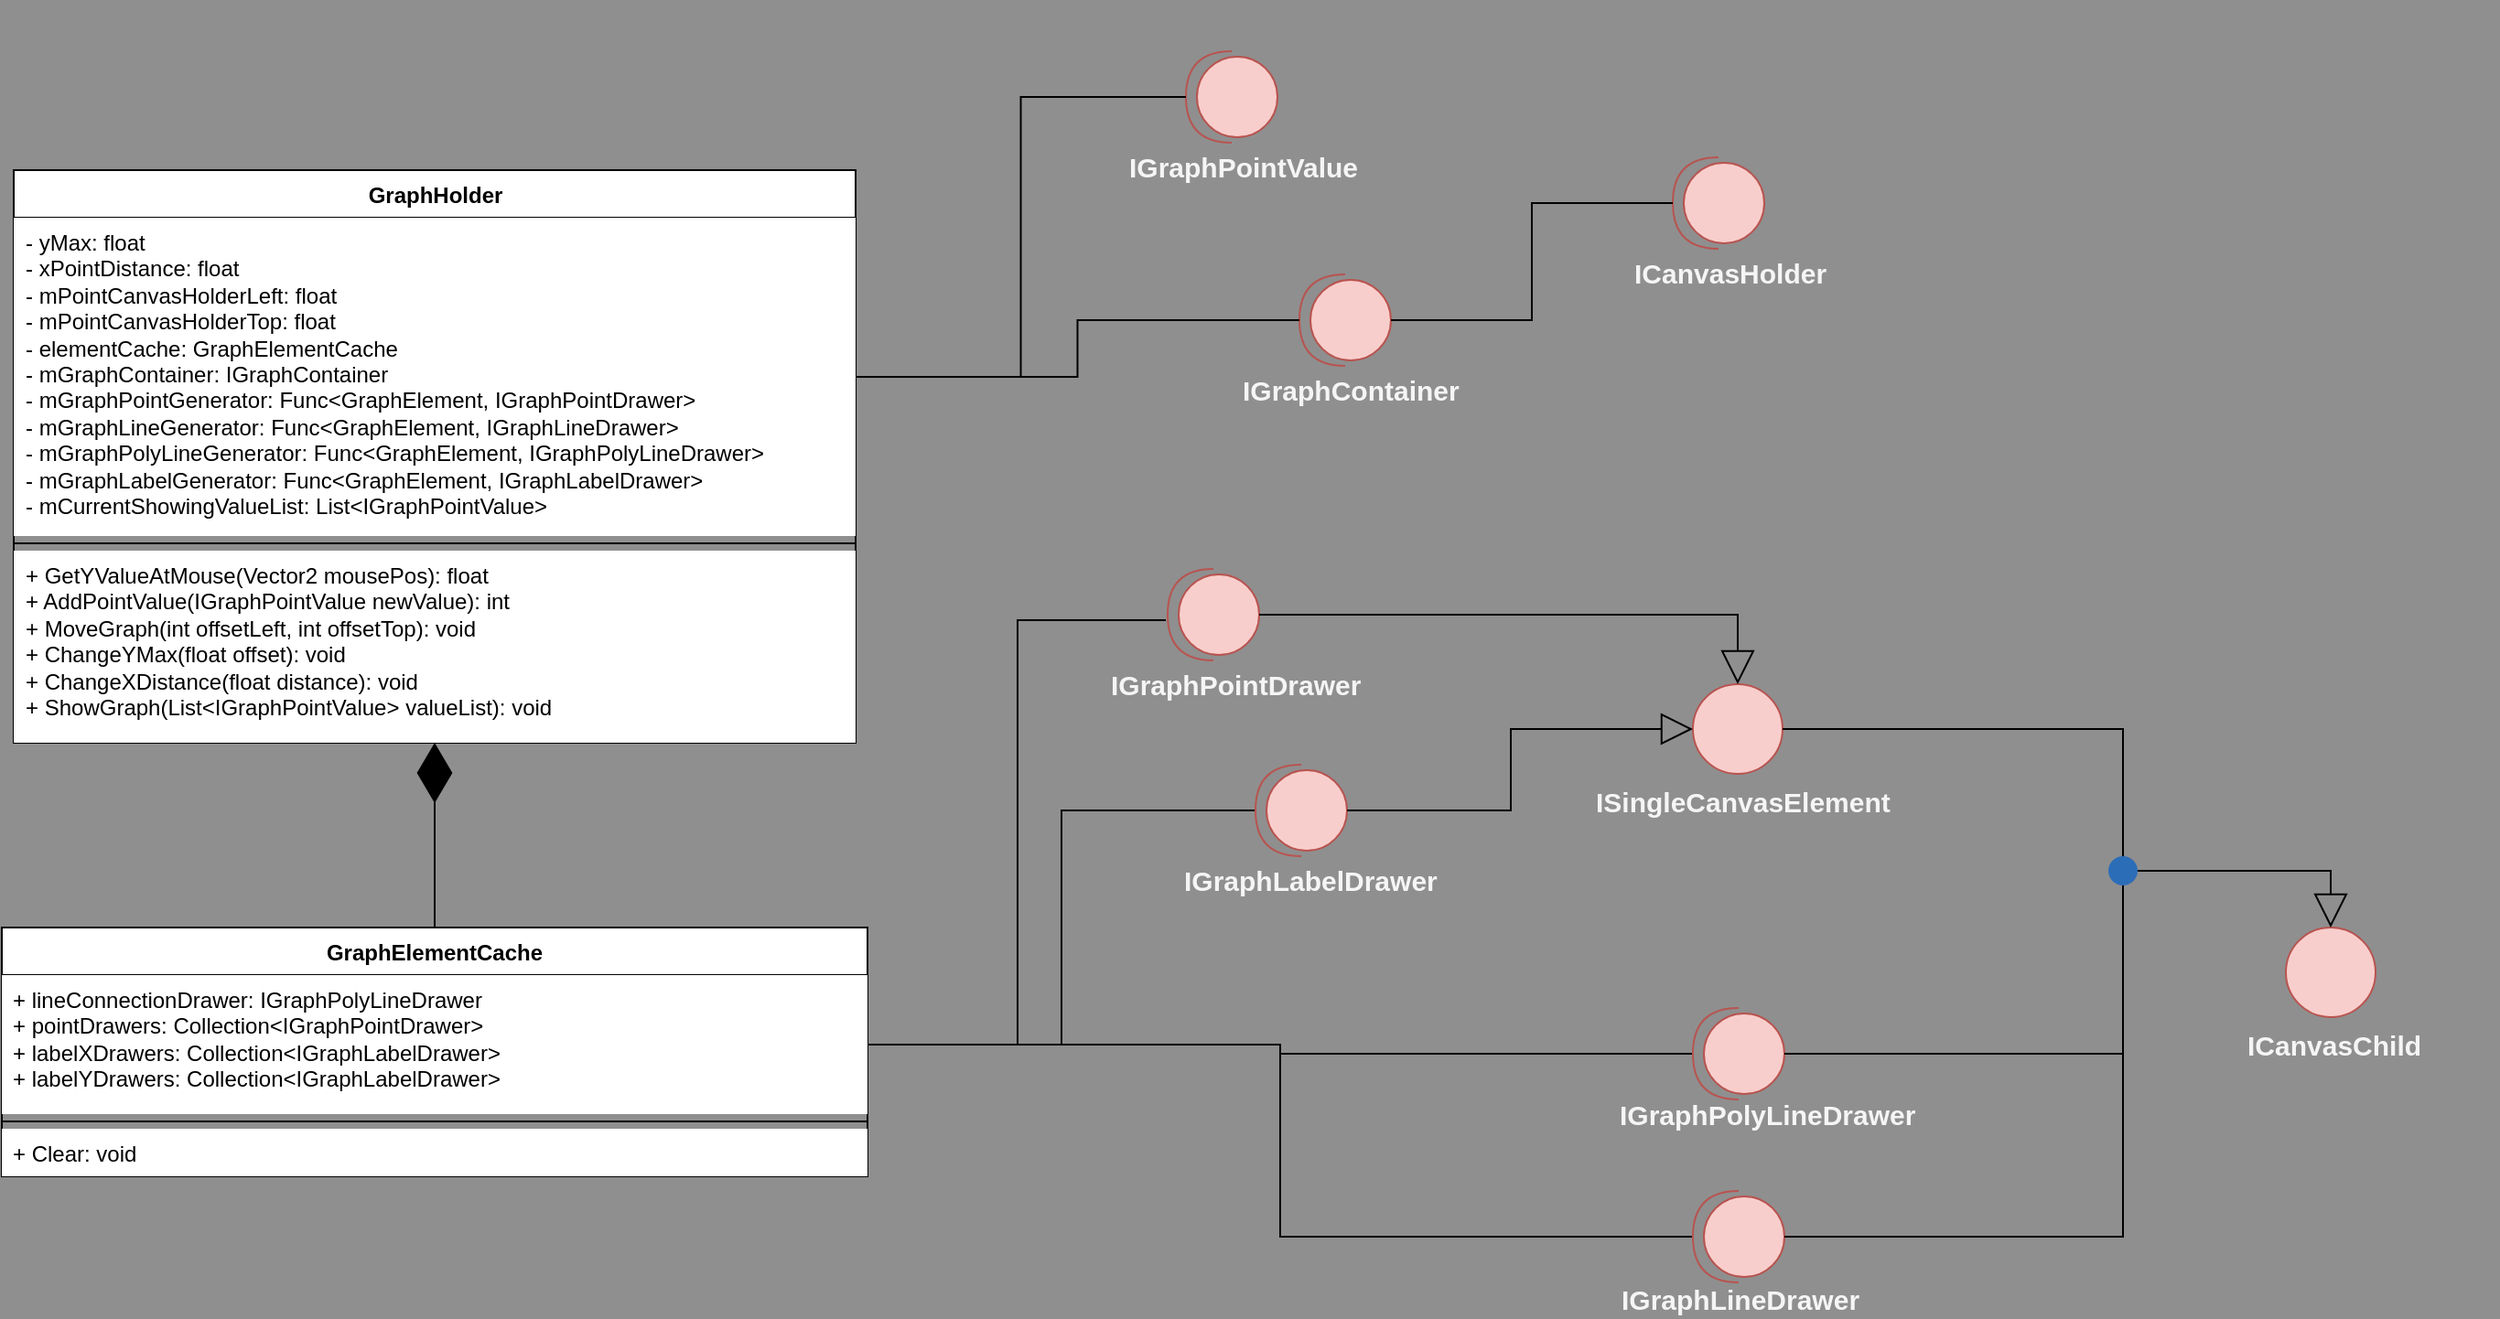 <mxfile version="24.0.4" type="device">
  <diagram name="Trang-1" id="xvz1ReZ2tM53OjO6JQbk">
    <mxGraphModel dx="1569" dy="1183" grid="0" gridSize="10" guides="1" tooltips="1" connect="1" arrows="1" fold="1" page="1" pageScale="1" pageWidth="827" pageHeight="1169" background="#8F8F8F" math="0" shadow="0">
      <root>
        <mxCell id="0" />
        <mxCell id="1" parent="0" />
        <mxCell id="EB4NUrmAaQEpQNcFC3FO-2" value="GraphHolder" style="swimlane;fontStyle=1;align=center;verticalAlign=top;childLayout=stackLayout;horizontal=1;startSize=26;horizontalStack=0;resizeParent=1;resizeParentMax=0;resizeLast=0;collapsible=1;marginBottom=0;whiteSpace=wrap;html=1;" parent="1" vertex="1">
          <mxGeometry x="20.5" y="215" width="460" height="313" as="geometry" />
        </mxCell>
        <mxCell id="EB4NUrmAaQEpQNcFC3FO-3" value="&lt;div&gt;- yMax: float&lt;/div&gt;&lt;div&gt;- xPointDistance: float&lt;/div&gt;&lt;div&gt;- mPointCanvasHolderLeft: float&lt;/div&gt;&lt;div&gt;- mPointCanvasHolderTop: float&lt;/div&gt;- elementCache: GraphElementCache&lt;div&gt;- mGraphContainer:&amp;nbsp;IGraphContainer&lt;/div&gt;&lt;div&gt;- mGraphPointGenerator:&amp;nbsp;Func&amp;lt;GraphElement, IGraphPointDrawer&amp;gt;&lt;/div&gt;&lt;div&gt;- mGraphLineGenerator:&amp;nbsp;Func&amp;lt;GraphElement, IGraphLineDrawer&amp;gt;&lt;/div&gt;&lt;div&gt;- mGraphPolyLineGenerator: Func&amp;lt;GraphElement, IGraphPolyLineDrawer&amp;gt;&amp;nbsp;&lt;/div&gt;&lt;div&gt;- mGraphLabelGenerator:&amp;nbsp;Func&amp;lt;GraphElement, IGraphLabelDrawer&amp;gt;&lt;/div&gt;&lt;div&gt;- mCurrentShowingValueList:&amp;nbsp;List&amp;lt;IGraphPointValue&amp;gt;&lt;/div&gt;" style="text;align=left;verticalAlign=top;spacingLeft=4;spacingRight=4;overflow=hidden;rotatable=0;points=[[0,0.5],[1,0.5]];portConstraint=eastwest;whiteSpace=wrap;html=1;fillColor=default;" parent="EB4NUrmAaQEpQNcFC3FO-2" vertex="1">
          <mxGeometry y="26" width="460" height="174" as="geometry" />
        </mxCell>
        <mxCell id="EB4NUrmAaQEpQNcFC3FO-4" value="" style="line;strokeWidth=1;fillColor=none;align=left;verticalAlign=middle;spacingTop=-1;spacingLeft=3;spacingRight=3;rotatable=0;labelPosition=right;points=[];portConstraint=eastwest;strokeColor=inherit;" parent="EB4NUrmAaQEpQNcFC3FO-2" vertex="1">
          <mxGeometry y="200" width="460" height="8" as="geometry" />
        </mxCell>
        <mxCell id="EB4NUrmAaQEpQNcFC3FO-5" value="+ GetYValueAtMouse(Vector2 mousePos): float&amp;nbsp;&lt;div&gt;+ AddPointValue(IGraphPointValue&amp;nbsp;newValue): int&lt;/div&gt;&lt;div&gt;+&amp;nbsp;MoveGraph(int offsetLeft, int offsetTop): void&lt;/div&gt;&lt;div&gt;+ ChangeYMax(float offset): void&lt;/div&gt;&lt;div&gt;+ ChangeXDistance(float distance): void&lt;/div&gt;&lt;div&gt;+&amp;nbsp;ShowGraph(List&amp;lt;IGraphPointValue&amp;gt; valueList): void&lt;/div&gt;" style="text;align=left;verticalAlign=top;spacingLeft=4;spacingRight=4;overflow=hidden;rotatable=0;points=[[0,0.5],[1,0.5]];portConstraint=eastwest;whiteSpace=wrap;html=1;fillColor=default;" parent="EB4NUrmAaQEpQNcFC3FO-2" vertex="1">
          <mxGeometry y="208" width="460" height="105" as="geometry" />
        </mxCell>
        <mxCell id="EB4NUrmAaQEpQNcFC3FO-14" style="edgeStyle=orthogonalEdgeStyle;rounded=0;orthogonalLoop=1;jettySize=auto;html=1;entryX=0.5;entryY=1;entryDx=0;entryDy=0;endArrow=diamondThin;endFill=1;jumpSize=14;endSize=30;strokeColor=#000000;" parent="1" source="EB4NUrmAaQEpQNcFC3FO-10" target="EB4NUrmAaQEpQNcFC3FO-2" edge="1">
          <mxGeometry relative="1" as="geometry" />
        </mxCell>
        <mxCell id="EB4NUrmAaQEpQNcFC3FO-10" value="GraphElementCache" style="swimlane;fontStyle=1;align=center;verticalAlign=top;childLayout=stackLayout;horizontal=1;startSize=26;horizontalStack=0;resizeParent=1;resizeParentMax=0;resizeLast=0;collapsible=1;marginBottom=0;whiteSpace=wrap;html=1;" parent="1" vertex="1">
          <mxGeometry x="14" y="629" width="473" height="136" as="geometry" />
        </mxCell>
        <mxCell id="EB4NUrmAaQEpQNcFC3FO-11" value="+ lineConnectionDrawer: IGraphPolyLineDrawer&lt;div&gt;+&amp;nbsp;pointDrawers:&amp;nbsp;Collection&amp;lt;IGraphPointDrawer&amp;gt;&lt;/div&gt;&lt;div&gt;+&amp;nbsp;&lt;span style=&quot;background-color: initial;&quot;&gt;labelXDrawers:&amp;nbsp;&lt;/span&gt;&lt;span style=&quot;background-color: initial;&quot;&gt;Collection&amp;lt;IGraphLabelDrawer&amp;gt;&lt;/span&gt;&lt;/div&gt;&lt;div&gt;+ labelYDrawers:&amp;nbsp;&lt;span style=&quot;background-color: initial;&quot;&gt;Collection&amp;lt;IGraphLabelDrawer&amp;gt;&lt;/span&gt;&lt;/div&gt;" style="text;align=left;verticalAlign=top;spacingLeft=4;spacingRight=4;overflow=hidden;rotatable=0;points=[[0,0.5],[1,0.5]];portConstraint=eastwest;whiteSpace=wrap;html=1;fillColor=default;" parent="EB4NUrmAaQEpQNcFC3FO-10" vertex="1">
          <mxGeometry y="26" width="473" height="76" as="geometry" />
        </mxCell>
        <mxCell id="EB4NUrmAaQEpQNcFC3FO-12" value="" style="line;strokeWidth=1;fillColor=none;align=left;verticalAlign=middle;spacingTop=-1;spacingLeft=3;spacingRight=3;rotatable=0;labelPosition=right;points=[];portConstraint=eastwest;strokeColor=inherit;" parent="EB4NUrmAaQEpQNcFC3FO-10" vertex="1">
          <mxGeometry y="102" width="473" height="8" as="geometry" />
        </mxCell>
        <mxCell id="EB4NUrmAaQEpQNcFC3FO-13" value="+ Clear: void" style="text;align=left;verticalAlign=top;spacingLeft=4;spacingRight=4;overflow=hidden;rotatable=0;points=[[0,0.5],[1,0.5]];portConstraint=eastwest;whiteSpace=wrap;html=1;fillColor=default;" parent="EB4NUrmAaQEpQNcFC3FO-10" vertex="1">
          <mxGeometry y="110" width="473" height="26" as="geometry" />
        </mxCell>
        <mxCell id="EB4NUrmAaQEpQNcFC3FO-16" style="edgeStyle=orthogonalEdgeStyle;rounded=0;orthogonalLoop=1;jettySize=auto;html=1;entryX=1.02;entryY=0.44;entryDx=0;entryDy=0;entryPerimeter=0;endArrow=none;endFill=0;" parent="1" source="EB4NUrmAaQEpQNcFC3FO-11" target="EB4NUrmAaQEpQNcFC3FO-15" edge="1">
          <mxGeometry relative="1" as="geometry" />
        </mxCell>
        <mxCell id="EB4NUrmAaQEpQNcFC3FO-24" style="edgeStyle=orthogonalEdgeStyle;rounded=0;orthogonalLoop=1;jettySize=auto;html=1;entryX=1;entryY=0.5;entryDx=0;entryDy=0;entryPerimeter=0;endArrow=none;endFill=0;" parent="1" source="EB4NUrmAaQEpQNcFC3FO-11" target="EB4NUrmAaQEpQNcFC3FO-22" edge="1">
          <mxGeometry relative="1" as="geometry" />
        </mxCell>
        <mxCell id="EB4NUrmAaQEpQNcFC3FO-31" style="edgeStyle=orthogonalEdgeStyle;rounded=0;orthogonalLoop=1;jettySize=auto;html=1;endArrow=none;endFill=0;entryX=1;entryY=0.5;entryDx=0;entryDy=0;entryPerimeter=0;" parent="1" source="EB4NUrmAaQEpQNcFC3FO-11" target="EB4NUrmAaQEpQNcFC3FO-26" edge="1">
          <mxGeometry relative="1" as="geometry">
            <mxPoint x="894" y="669" as="targetPoint" />
          </mxGeometry>
        </mxCell>
        <mxCell id="EB4NUrmAaQEpQNcFC3FO-32" style="edgeStyle=orthogonalEdgeStyle;rounded=0;orthogonalLoop=1;jettySize=auto;html=1;entryX=1;entryY=0.5;entryDx=0;entryDy=0;entryPerimeter=0;endArrow=none;endFill=0;" parent="1" source="EB4NUrmAaQEpQNcFC3FO-11" target="EB4NUrmAaQEpQNcFC3FO-29" edge="1">
          <mxGeometry relative="1" as="geometry" />
        </mxCell>
        <mxCell id="EB4NUrmAaQEpQNcFC3FO-33" value="" style="group" parent="1" vertex="1" connectable="0">
          <mxGeometry x="644" y="512" width="153" height="101" as="geometry" />
        </mxCell>
        <mxCell id="EB4NUrmAaQEpQNcFC3FO-25" value="" style="group" parent="EB4NUrmAaQEpQNcFC3FO-33" vertex="1" connectable="0">
          <mxGeometry width="139" height="78" as="geometry" />
        </mxCell>
        <mxCell id="EB4NUrmAaQEpQNcFC3FO-26" value="" style="shape=providedRequiredInterface;html=1;verticalLabelPosition=bottom;sketch=0;rotation=-180;fillColor=#f8cecc;strokeColor=#b85450;" parent="EB4NUrmAaQEpQNcFC3FO-25" vertex="1">
          <mxGeometry x="55" y="28" width="50" height="50" as="geometry" />
        </mxCell>
        <mxCell id="EB4NUrmAaQEpQNcFC3FO-27" value="&lt;span style=&quot;font-family: Helvetica; font-size: 15px; font-style: normal; font-variant-ligatures: normal; font-variant-caps: normal; letter-spacing: normal; orphans: 2; text-align: left; text-indent: 0px; text-transform: none; widows: 2; word-spacing: 0px; -webkit-text-stroke-width: 0px; white-space: normal; text-decoration-thickness: initial; text-decoration-style: initial; text-decoration-color: initial; float: none; display: inline !important;&quot;&gt;IGraphLabelDrawer&lt;/span&gt;" style="text;whiteSpace=wrap;html=1;fontStyle=1;fontSize=15;labelBackgroundColor=none;labelBorderColor=none;textShadow=0;fontColor=#F5F5F5;" parent="EB4NUrmAaQEpQNcFC3FO-33" vertex="1">
          <mxGeometry x="14" y="76" width="139" height="25" as="geometry" />
        </mxCell>
        <mxCell id="EB4NUrmAaQEpQNcFC3FO-34" value="" style="group" parent="1" vertex="1" connectable="0">
          <mxGeometry x="883" y="645" width="152" height="96" as="geometry" />
        </mxCell>
        <mxCell id="EB4NUrmAaQEpQNcFC3FO-28" value="" style="group" parent="EB4NUrmAaQEpQNcFC3FO-34" vertex="1" connectable="0">
          <mxGeometry width="145.5" height="78" as="geometry" />
        </mxCell>
        <mxCell id="EB4NUrmAaQEpQNcFC3FO-29" value="" style="shape=providedRequiredInterface;html=1;verticalLabelPosition=bottom;sketch=0;rotation=-180;fillColor=#f8cecc;strokeColor=#b85450;" parent="EB4NUrmAaQEpQNcFC3FO-28" vertex="1">
          <mxGeometry x="55" y="28" width="50" height="50" as="geometry" />
        </mxCell>
        <mxCell id="EB4NUrmAaQEpQNcFC3FO-30" value="&lt;span style=&quot;font-family: Helvetica; font-size: 15px; font-style: normal; font-variant-ligatures: normal; font-variant-caps: normal; letter-spacing: normal; orphans: 2; text-align: left; text-indent: 0px; text-transform: none; widows: 2; word-spacing: 0px; -webkit-text-stroke-width: 0px; white-space: normal; text-decoration-thickness: initial; text-decoration-style: initial; text-decoration-color: initial; float: none; display: inline !important;&quot;&gt;IGraphPolyLineDrawer&lt;/span&gt;" style="text;whiteSpace=wrap;html=1;fontStyle=1;fontSize=15;labelBackgroundColor=none;labelBorderColor=none;textShadow=0;fontColor=#F5F5F5;" parent="EB4NUrmAaQEpQNcFC3FO-34" vertex="1">
          <mxGeometry x="13" y="71" width="139" height="25" as="geometry" />
        </mxCell>
        <mxCell id="EB4NUrmAaQEpQNcFC3FO-35" value="" style="group" parent="1" vertex="1" connectable="0">
          <mxGeometry x="596" y="405" width="161" height="101" as="geometry" />
        </mxCell>
        <mxCell id="EB4NUrmAaQEpQNcFC3FO-20" value="" style="group" parent="EB4NUrmAaQEpQNcFC3FO-35" vertex="1" connectable="0">
          <mxGeometry width="139" height="78" as="geometry" />
        </mxCell>
        <mxCell id="EB4NUrmAaQEpQNcFC3FO-15" value="" style="shape=providedRequiredInterface;html=1;verticalLabelPosition=bottom;sketch=0;rotation=-180;fillColor=#f8cecc;strokeColor=#b85450;" parent="EB4NUrmAaQEpQNcFC3FO-20" vertex="1">
          <mxGeometry x="55" y="28" width="50" height="50" as="geometry" />
        </mxCell>
        <mxCell id="EB4NUrmAaQEpQNcFC3FO-18" value="&lt;span style=&quot;font-family: Helvetica; font-size: 15px; font-style: normal; font-variant-ligatures: normal; font-variant-caps: normal; letter-spacing: normal; orphans: 2; text-align: left; text-indent: 0px; text-transform: none; widows: 2; word-spacing: 0px; -webkit-text-stroke-width: 0px; white-space: normal; text-decoration-thickness: initial; text-decoration-style: initial; text-decoration-color: initial; float: none; display: inline !important;&quot;&gt;IGraphPointDrawer&lt;/span&gt;" style="text;whiteSpace=wrap;html=1;fontStyle=1;fontSize=15;labelBackgroundColor=none;labelBorderColor=none;textShadow=0;fontColor=#F5F5F5;" parent="EB4NUrmAaQEpQNcFC3FO-35" vertex="1">
          <mxGeometry x="22" y="76" width="139" height="25" as="geometry" />
        </mxCell>
        <mxCell id="EB4NUrmAaQEpQNcFC3FO-36" value="" style="group" parent="1" vertex="1" connectable="0">
          <mxGeometry x="883" y="745" width="153" height="97" as="geometry" />
        </mxCell>
        <mxCell id="EB4NUrmAaQEpQNcFC3FO-21" value="" style="group" parent="EB4NUrmAaQEpQNcFC3FO-36" vertex="1" connectable="0">
          <mxGeometry width="139" height="78" as="geometry" />
        </mxCell>
        <mxCell id="EB4NUrmAaQEpQNcFC3FO-22" value="" style="shape=providedRequiredInterface;html=1;verticalLabelPosition=bottom;sketch=0;rotation=-180;fillColor=#f8cecc;strokeColor=#b85450;" parent="EB4NUrmAaQEpQNcFC3FO-21" vertex="1">
          <mxGeometry x="55" y="28" width="50" height="50" as="geometry" />
        </mxCell>
        <mxCell id="EB4NUrmAaQEpQNcFC3FO-23" value="&lt;span style=&quot;font-family: Helvetica; font-size: 15px; font-style: normal; font-variant-ligatures: normal; font-variant-caps: normal; letter-spacing: normal; orphans: 2; text-align: left; text-indent: 0px; text-transform: none; widows: 2; word-spacing: 0px; -webkit-text-stroke-width: 0px; white-space: normal; text-decoration-thickness: initial; text-decoration-style: initial; text-decoration-color: initial; float: none; display: inline !important;&quot;&gt;IGraphLineDrawer&lt;/span&gt;" style="text;whiteSpace=wrap;html=1;fontStyle=1;fontSize=15;labelBackgroundColor=none;labelBorderColor=none;textShadow=0;fontColor=#F5F5F5;" parent="EB4NUrmAaQEpQNcFC3FO-36" vertex="1">
          <mxGeometry x="14" y="72" width="139" height="25" as="geometry" />
        </mxCell>
        <mxCell id="EB4NUrmAaQEpQNcFC3FO-37" value="" style="group" parent="1" vertex="1" connectable="0">
          <mxGeometry x="606" y="122" width="161" height="101" as="geometry" />
        </mxCell>
        <mxCell id="EB4NUrmAaQEpQNcFC3FO-38" value="" style="group" parent="EB4NUrmAaQEpQNcFC3FO-37" vertex="1" connectable="0">
          <mxGeometry width="139" height="78" as="geometry" />
        </mxCell>
        <mxCell id="EB4NUrmAaQEpQNcFC3FO-39" value="" style="shape=providedRequiredInterface;html=1;verticalLabelPosition=bottom;sketch=0;rotation=-180;fillColor=#f8cecc;strokeColor=#b85450;" parent="EB4NUrmAaQEpQNcFC3FO-38" vertex="1">
          <mxGeometry x="55" y="28" width="50" height="50" as="geometry" />
        </mxCell>
        <mxCell id="EB4NUrmAaQEpQNcFC3FO-40" value="&lt;span style=&quot;font-family: Helvetica; font-size: 15px; font-style: normal; font-variant-ligatures: normal; font-variant-caps: normal; letter-spacing: normal; orphans: 2; text-align: left; text-indent: 0px; text-transform: none; widows: 2; word-spacing: 0px; -webkit-text-stroke-width: 0px; white-space: normal; text-decoration-thickness: initial; text-decoration-style: initial; text-decoration-color: initial; float: none; display: inline !important;&quot;&gt;IGraphPointValue&lt;/span&gt;" style="text;whiteSpace=wrap;html=1;fontStyle=1;fontSize=15;labelBackgroundColor=none;labelBorderColor=none;textShadow=0;fontColor=#F5F5F5;" parent="EB4NUrmAaQEpQNcFC3FO-37" vertex="1">
          <mxGeometry x="22" y="76" width="139" height="25" as="geometry" />
        </mxCell>
        <mxCell id="EB4NUrmAaQEpQNcFC3FO-41" style="edgeStyle=orthogonalEdgeStyle;rounded=0;orthogonalLoop=1;jettySize=auto;html=1;entryX=1;entryY=0.5;entryDx=0;entryDy=0;entryPerimeter=0;endArrow=none;endFill=0;" parent="1" source="EB4NUrmAaQEpQNcFC3FO-3" target="EB4NUrmAaQEpQNcFC3FO-39" edge="1">
          <mxGeometry relative="1" as="geometry" />
        </mxCell>
        <mxCell id="DBSYCn_DrLoIerhjVvTc-43" value="" style="ellipse;whiteSpace=wrap;html=1;align=center;aspect=fixed;fillColor=none;strokeColor=none;resizable=0;perimeter=centerPerimeter;rotatable=0;allowArrows=0;points=[];outlineConnect=1;" parent="1" vertex="1">
          <mxGeometry x="668" y="263" width="10" height="10" as="geometry" />
        </mxCell>
        <mxCell id="DBSYCn_DrLoIerhjVvTc-54" value="" style="group" parent="1" vertex="1" connectable="0">
          <mxGeometry x="883" y="496" width="139" height="74" as="geometry" />
        </mxCell>
        <mxCell id="DBSYCn_DrLoIerhjVvTc-51" value="" style="ellipse;whiteSpace=wrap;html=1;fillColor=#f8cecc;strokeColor=#b85450;sketch=0;" parent="DBSYCn_DrLoIerhjVvTc-54" vertex="1">
          <mxGeometry x="55" width="49" height="49" as="geometry" />
        </mxCell>
        <mxCell id="DBSYCn_DrLoIerhjVvTc-53" value="&lt;span style=&quot;font-family: Helvetica; font-size: 15px; font-style: normal; font-variant-ligatures: normal; font-variant-caps: normal; letter-spacing: normal; orphans: 2; text-align: left; text-indent: 0px; text-transform: none; widows: 2; word-spacing: 0px; -webkit-text-stroke-width: 0px; white-space: normal; text-decoration-thickness: initial; text-decoration-style: initial; text-decoration-color: initial; float: none; display: inline !important;&quot;&gt;ISingleCanvasElement&lt;/span&gt;" style="text;whiteSpace=wrap;html=1;fontStyle=1;fontSize=15;labelBackgroundColor=none;labelBorderColor=none;textShadow=0;fontColor=#F5F5F5;" parent="DBSYCn_DrLoIerhjVvTc-54" vertex="1">
          <mxGeometry y="49" width="139" height="25" as="geometry" />
        </mxCell>
        <mxCell id="DBSYCn_DrLoIerhjVvTc-61" style="edgeStyle=orthogonalEdgeStyle;rounded=0;orthogonalLoop=1;jettySize=auto;html=1;endArrow=block;endFill=0;endSize=16;" parent="1" source="EB4NUrmAaQEpQNcFC3FO-15" target="DBSYCn_DrLoIerhjVvTc-51" edge="1">
          <mxGeometry relative="1" as="geometry" />
        </mxCell>
        <mxCell id="DBSYCn_DrLoIerhjVvTc-63" style="edgeStyle=orthogonalEdgeStyle;rounded=0;orthogonalLoop=1;jettySize=auto;html=1;entryX=0;entryY=0.5;entryDx=0;entryDy=0;endArrow=block;endFill=0;endSize=15;" parent="1" source="EB4NUrmAaQEpQNcFC3FO-26" target="DBSYCn_DrLoIerhjVvTc-51" edge="1">
          <mxGeometry relative="1" as="geometry" />
        </mxCell>
        <mxCell id="DBSYCn_DrLoIerhjVvTc-64" value="" style="group" parent="1" vertex="1" connectable="0">
          <mxGeometry x="1207" y="629" width="139" height="74" as="geometry" />
        </mxCell>
        <mxCell id="DBSYCn_DrLoIerhjVvTc-65" value="" style="ellipse;whiteSpace=wrap;html=1;fillColor=#f8cecc;strokeColor=#b85450;sketch=0;" parent="DBSYCn_DrLoIerhjVvTc-64" vertex="1">
          <mxGeometry x="55" width="49" height="49" as="geometry" />
        </mxCell>
        <mxCell id="DBSYCn_DrLoIerhjVvTc-66" value="&lt;span style=&quot;font-family: Helvetica; font-size: 15px; font-style: normal; font-variant-ligatures: normal; font-variant-caps: normal; letter-spacing: normal; orphans: 2; text-align: left; text-indent: 0px; text-transform: none; widows: 2; word-spacing: 0px; -webkit-text-stroke-width: 0px; white-space: normal; text-decoration-thickness: initial; text-decoration-style: initial; text-decoration-color: initial; float: none; display: inline !important;&quot;&gt;ICanvasChild&lt;/span&gt;" style="text;whiteSpace=wrap;html=1;fontStyle=1;fontSize=15;labelBackgroundColor=none;labelBorderColor=none;textShadow=0;fontColor=#F5F5F5;" parent="DBSYCn_DrLoIerhjVvTc-64" vertex="1">
          <mxGeometry x="32" y="49" width="139" height="25" as="geometry" />
        </mxCell>
        <mxCell id="DBSYCn_DrLoIerhjVvTc-75" style="edgeStyle=orthogonalEdgeStyle;rounded=0;orthogonalLoop=1;jettySize=auto;html=1;endArrow=block;endFill=0;endSize=16;" parent="1" source="DBSYCn_DrLoIerhjVvTc-70" target="DBSYCn_DrLoIerhjVvTc-65" edge="1">
          <mxGeometry relative="1" as="geometry" />
        </mxCell>
        <mxCell id="DBSYCn_DrLoIerhjVvTc-71" value="" style="edgeStyle=orthogonalEdgeStyle;rounded=0;orthogonalLoop=1;jettySize=auto;html=1;endArrow=none;endFill=0;" parent="1" source="EB4NUrmAaQEpQNcFC3FO-22" target="DBSYCn_DrLoIerhjVvTc-70" edge="1">
          <mxGeometry relative="1" as="geometry" />
        </mxCell>
        <mxCell id="DBSYCn_DrLoIerhjVvTc-72" style="edgeStyle=orthogonalEdgeStyle;rounded=0;orthogonalLoop=1;jettySize=auto;html=1;entryX=0.392;entryY=1.017;entryDx=0;entryDy=0;entryPerimeter=0;endArrow=none;endFill=0;" parent="1" source="EB4NUrmAaQEpQNcFC3FO-29" target="DBSYCn_DrLoIerhjVvTc-70" edge="1">
          <mxGeometry relative="1" as="geometry" />
        </mxCell>
        <mxCell id="DBSYCn_DrLoIerhjVvTc-74" style="edgeStyle=orthogonalEdgeStyle;rounded=0;orthogonalLoop=1;jettySize=auto;html=1;endArrow=none;endFill=0;" parent="1" source="DBSYCn_DrLoIerhjVvTc-51" target="DBSYCn_DrLoIerhjVvTc-70" edge="1">
          <mxGeometry relative="1" as="geometry" />
        </mxCell>
        <mxCell id="DBSYCn_DrLoIerhjVvTc-70" value="" style="shape=waypoint;sketch=0;size=6;pointerEvents=1;points=[];fillColor=#f8cecc;resizable=0;rotatable=0;perimeter=centerPerimeter;snapToPoint=1;strokeColor=#2C6DB8;strokeWidth=6;" parent="1" vertex="1">
          <mxGeometry x="1163" y="588" width="20" height="20" as="geometry" />
        </mxCell>
        <mxCell id="DBSYCn_DrLoIerhjVvTc-76" value="" style="group" parent="1" vertex="1" connectable="0">
          <mxGeometry x="668" y="244" width="161" height="101" as="geometry" />
        </mxCell>
        <mxCell id="DBSYCn_DrLoIerhjVvTc-77" value="" style="group" parent="DBSYCn_DrLoIerhjVvTc-76" vertex="1" connectable="0">
          <mxGeometry width="139" height="78" as="geometry" />
        </mxCell>
        <mxCell id="DBSYCn_DrLoIerhjVvTc-78" value="" style="shape=providedRequiredInterface;html=1;verticalLabelPosition=bottom;sketch=0;rotation=-180;fillColor=#f8cecc;strokeColor=#b85450;" parent="DBSYCn_DrLoIerhjVvTc-77" vertex="1">
          <mxGeometry x="55" y="28" width="50" height="50" as="geometry" />
        </mxCell>
        <mxCell id="DBSYCn_DrLoIerhjVvTc-79" value="&lt;span style=&quot;font-family: Helvetica; font-size: 15px; font-style: normal; font-variant-ligatures: normal; font-variant-caps: normal; letter-spacing: normal; orphans: 2; text-align: left; text-indent: 0px; text-transform: none; widows: 2; word-spacing: 0px; -webkit-text-stroke-width: 0px; white-space: normal; text-decoration-thickness: initial; text-decoration-style: initial; text-decoration-color: initial; float: none; display: inline !important;&quot;&gt;IGraphContainer&lt;/span&gt;" style="text;whiteSpace=wrap;html=1;fontStyle=1;fontSize=15;labelBackgroundColor=none;labelBorderColor=none;textShadow=0;fontColor=#F5F5F5;" parent="DBSYCn_DrLoIerhjVvTc-76" vertex="1">
          <mxGeometry x="22" y="76" width="139" height="25" as="geometry" />
        </mxCell>
        <mxCell id="DBSYCn_DrLoIerhjVvTc-80" style="edgeStyle=orthogonalEdgeStyle;rounded=0;orthogonalLoop=1;jettySize=auto;html=1;entryX=1;entryY=0.5;entryDx=0;entryDy=0;entryPerimeter=0;endArrow=none;endFill=0;" parent="1" source="EB4NUrmAaQEpQNcFC3FO-3" target="DBSYCn_DrLoIerhjVvTc-78" edge="1">
          <mxGeometry relative="1" as="geometry" />
        </mxCell>
        <mxCell id="DBSYCn_DrLoIerhjVvTc-81" value="" style="group" parent="1" vertex="1" connectable="0">
          <mxGeometry x="872" y="180" width="161" height="101" as="geometry" />
        </mxCell>
        <mxCell id="DBSYCn_DrLoIerhjVvTc-82" value="" style="group" parent="DBSYCn_DrLoIerhjVvTc-81" vertex="1" connectable="0">
          <mxGeometry width="139" height="78" as="geometry" />
        </mxCell>
        <mxCell id="DBSYCn_DrLoIerhjVvTc-83" value="" style="shape=providedRequiredInterface;html=1;verticalLabelPosition=bottom;sketch=0;rotation=-180;fillColor=#f8cecc;strokeColor=#b85450;" parent="DBSYCn_DrLoIerhjVvTc-82" vertex="1">
          <mxGeometry x="55" y="28" width="50" height="50" as="geometry" />
        </mxCell>
        <mxCell id="DBSYCn_DrLoIerhjVvTc-85" style="edgeStyle=orthogonalEdgeStyle;rounded=0;orthogonalLoop=1;jettySize=auto;html=1;entryX=1;entryY=0.5;entryDx=0;entryDy=0;entryPerimeter=0;endArrow=none;endFill=0;" parent="1" source="DBSYCn_DrLoIerhjVvTc-78" target="DBSYCn_DrLoIerhjVvTc-83" edge="1">
          <mxGeometry relative="1" as="geometry" />
        </mxCell>
        <mxCell id="DBSYCn_DrLoIerhjVvTc-84" value="&lt;span style=&quot;font-family: Helvetica; font-size: 15px; font-style: normal; font-variant-ligatures: normal; font-variant-caps: normal; letter-spacing: normal; orphans: 2; text-align: left; text-indent: 0px; text-transform: none; widows: 2; word-spacing: 0px; -webkit-text-stroke-width: 0px; white-space: normal; text-decoration-thickness: initial; text-decoration-style: initial; text-decoration-color: initial; float: none; display: inline !important;&quot;&gt;ICanvasHolder&lt;/span&gt;" style="text;whiteSpace=wrap;html=1;fontStyle=1;fontSize=15;labelBackgroundColor=none;labelBorderColor=none;textShadow=0;fontColor=#F5F5F5;" parent="1" vertex="1">
          <mxGeometry x="904" y="256" width="139" height="25" as="geometry" />
        </mxCell>
      </root>
    </mxGraphModel>
  </diagram>
</mxfile>
